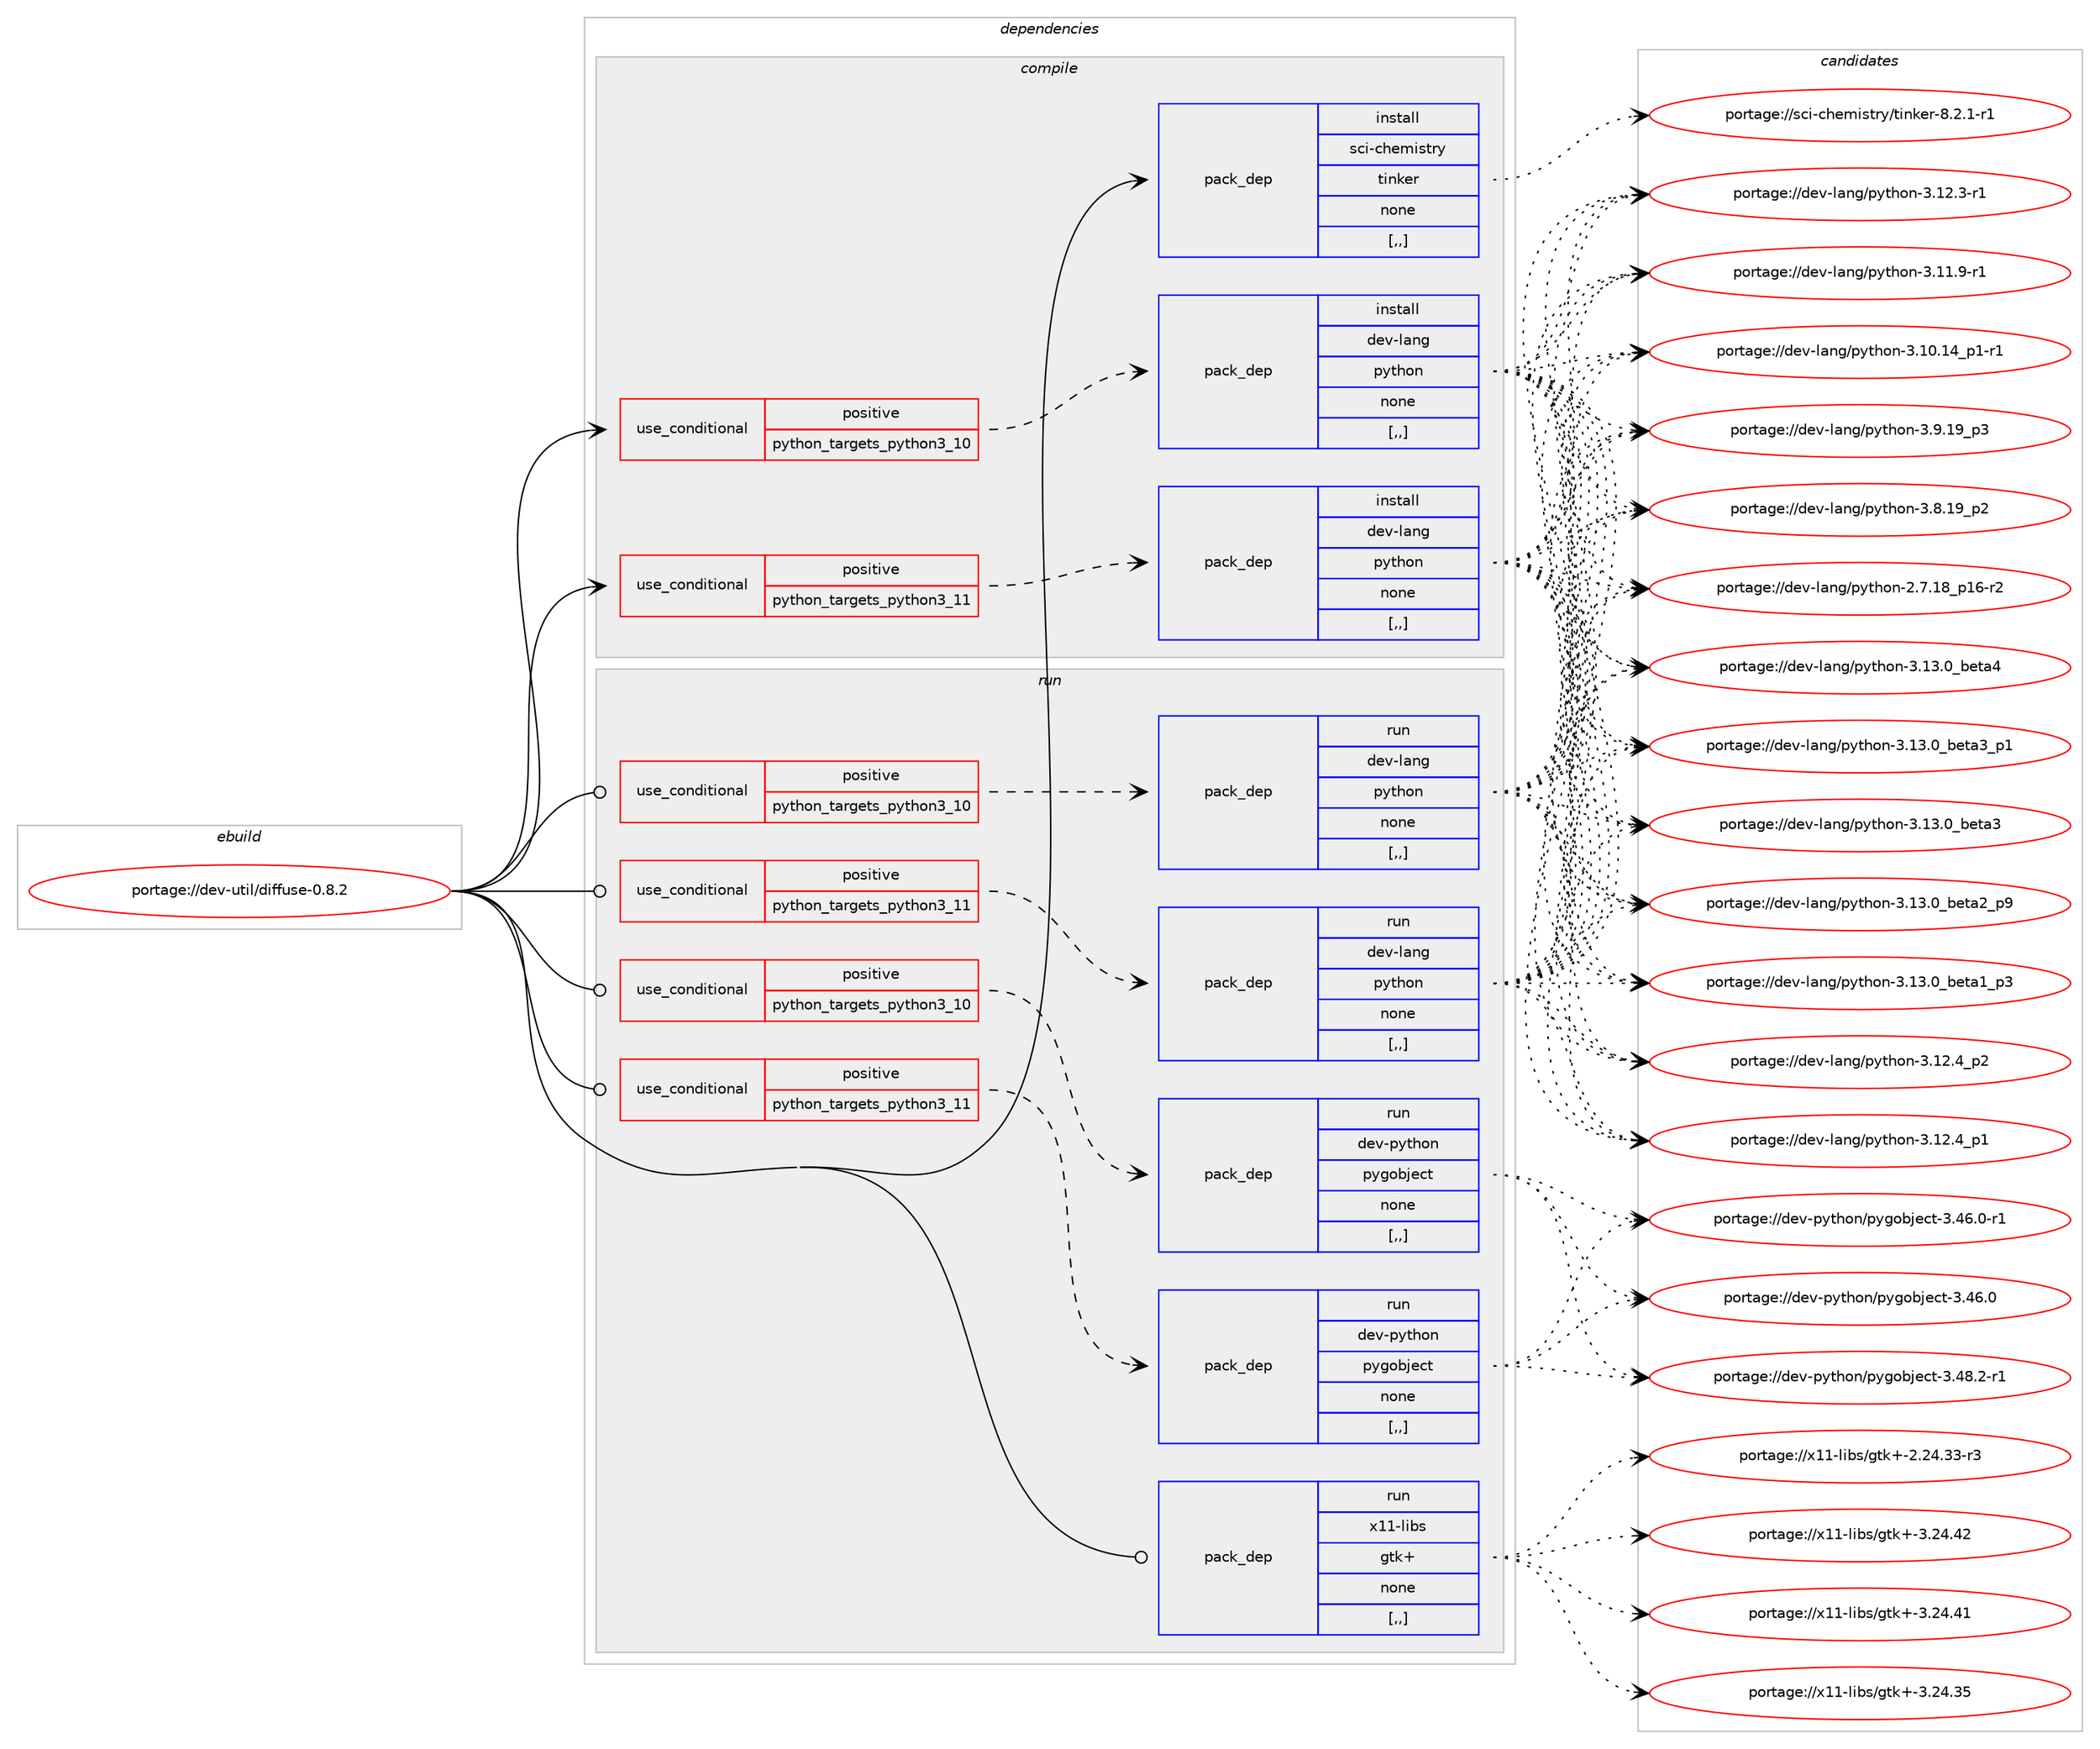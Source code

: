 digraph prolog {

# *************
# Graph options
# *************

newrank=true;
concentrate=true;
compound=true;
graph [rankdir=LR,fontname=Helvetica,fontsize=10,ranksep=1.5];#, ranksep=2.5, nodesep=0.2];
edge  [arrowhead=vee];
node  [fontname=Helvetica,fontsize=10];

# **********
# The ebuild
# **********

subgraph cluster_leftcol {
color=gray;
label=<<i>ebuild</i>>;
id [label="portage://dev-util/diffuse-0.8.2", color=red, width=4, href="../dev-util/diffuse-0.8.2.svg"];
}

# ****************
# The dependencies
# ****************

subgraph cluster_midcol {
color=gray;
label=<<i>dependencies</i>>;
subgraph cluster_compile {
fillcolor="#eeeeee";
style=filled;
label=<<i>compile</i>>;
subgraph cond60325 {
dependency213956 [label=<<TABLE BORDER="0" CELLBORDER="1" CELLSPACING="0" CELLPADDING="4"><TR><TD ROWSPAN="3" CELLPADDING="10">use_conditional</TD></TR><TR><TD>positive</TD></TR><TR><TD>python_targets_python3_10</TD></TR></TABLE>>, shape=none, color=red];
subgraph pack152228 {
dependency213957 [label=<<TABLE BORDER="0" CELLBORDER="1" CELLSPACING="0" CELLPADDING="4" WIDTH="220"><TR><TD ROWSPAN="6" CELLPADDING="30">pack_dep</TD></TR><TR><TD WIDTH="110">install</TD></TR><TR><TD>dev-lang</TD></TR><TR><TD>python</TD></TR><TR><TD>none</TD></TR><TR><TD>[,,]</TD></TR></TABLE>>, shape=none, color=blue];
}
dependency213956:e -> dependency213957:w [weight=20,style="dashed",arrowhead="vee"];
}
id:e -> dependency213956:w [weight=20,style="solid",arrowhead="vee"];
subgraph cond60326 {
dependency213958 [label=<<TABLE BORDER="0" CELLBORDER="1" CELLSPACING="0" CELLPADDING="4"><TR><TD ROWSPAN="3" CELLPADDING="10">use_conditional</TD></TR><TR><TD>positive</TD></TR><TR><TD>python_targets_python3_11</TD></TR></TABLE>>, shape=none, color=red];
subgraph pack152229 {
dependency213959 [label=<<TABLE BORDER="0" CELLBORDER="1" CELLSPACING="0" CELLPADDING="4" WIDTH="220"><TR><TD ROWSPAN="6" CELLPADDING="30">pack_dep</TD></TR><TR><TD WIDTH="110">install</TD></TR><TR><TD>dev-lang</TD></TR><TR><TD>python</TD></TR><TR><TD>none</TD></TR><TR><TD>[,,]</TD></TR></TABLE>>, shape=none, color=blue];
}
dependency213958:e -> dependency213959:w [weight=20,style="dashed",arrowhead="vee"];
}
id:e -> dependency213958:w [weight=20,style="solid",arrowhead="vee"];
subgraph pack152230 {
dependency213960 [label=<<TABLE BORDER="0" CELLBORDER="1" CELLSPACING="0" CELLPADDING="4" WIDTH="220"><TR><TD ROWSPAN="6" CELLPADDING="30">pack_dep</TD></TR><TR><TD WIDTH="110">install</TD></TR><TR><TD>sci-chemistry</TD></TR><TR><TD>tinker</TD></TR><TR><TD>none</TD></TR><TR><TD>[,,]</TD></TR></TABLE>>, shape=none, color=blue];
}
id:e -> dependency213960:w [weight=20,style="solid",arrowhead="vee"];
}
subgraph cluster_compileandrun {
fillcolor="#eeeeee";
style=filled;
label=<<i>compile and run</i>>;
}
subgraph cluster_run {
fillcolor="#eeeeee";
style=filled;
label=<<i>run</i>>;
subgraph cond60327 {
dependency213961 [label=<<TABLE BORDER="0" CELLBORDER="1" CELLSPACING="0" CELLPADDING="4"><TR><TD ROWSPAN="3" CELLPADDING="10">use_conditional</TD></TR><TR><TD>positive</TD></TR><TR><TD>python_targets_python3_10</TD></TR></TABLE>>, shape=none, color=red];
subgraph pack152231 {
dependency213962 [label=<<TABLE BORDER="0" CELLBORDER="1" CELLSPACING="0" CELLPADDING="4" WIDTH="220"><TR><TD ROWSPAN="6" CELLPADDING="30">pack_dep</TD></TR><TR><TD WIDTH="110">run</TD></TR><TR><TD>dev-lang</TD></TR><TR><TD>python</TD></TR><TR><TD>none</TD></TR><TR><TD>[,,]</TD></TR></TABLE>>, shape=none, color=blue];
}
dependency213961:e -> dependency213962:w [weight=20,style="dashed",arrowhead="vee"];
}
id:e -> dependency213961:w [weight=20,style="solid",arrowhead="odot"];
subgraph cond60328 {
dependency213963 [label=<<TABLE BORDER="0" CELLBORDER="1" CELLSPACING="0" CELLPADDING="4"><TR><TD ROWSPAN="3" CELLPADDING="10">use_conditional</TD></TR><TR><TD>positive</TD></TR><TR><TD>python_targets_python3_10</TD></TR></TABLE>>, shape=none, color=red];
subgraph pack152232 {
dependency213964 [label=<<TABLE BORDER="0" CELLBORDER="1" CELLSPACING="0" CELLPADDING="4" WIDTH="220"><TR><TD ROWSPAN="6" CELLPADDING="30">pack_dep</TD></TR><TR><TD WIDTH="110">run</TD></TR><TR><TD>dev-python</TD></TR><TR><TD>pygobject</TD></TR><TR><TD>none</TD></TR><TR><TD>[,,]</TD></TR></TABLE>>, shape=none, color=blue];
}
dependency213963:e -> dependency213964:w [weight=20,style="dashed",arrowhead="vee"];
}
id:e -> dependency213963:w [weight=20,style="solid",arrowhead="odot"];
subgraph cond60329 {
dependency213965 [label=<<TABLE BORDER="0" CELLBORDER="1" CELLSPACING="0" CELLPADDING="4"><TR><TD ROWSPAN="3" CELLPADDING="10">use_conditional</TD></TR><TR><TD>positive</TD></TR><TR><TD>python_targets_python3_11</TD></TR></TABLE>>, shape=none, color=red];
subgraph pack152233 {
dependency213966 [label=<<TABLE BORDER="0" CELLBORDER="1" CELLSPACING="0" CELLPADDING="4" WIDTH="220"><TR><TD ROWSPAN="6" CELLPADDING="30">pack_dep</TD></TR><TR><TD WIDTH="110">run</TD></TR><TR><TD>dev-lang</TD></TR><TR><TD>python</TD></TR><TR><TD>none</TD></TR><TR><TD>[,,]</TD></TR></TABLE>>, shape=none, color=blue];
}
dependency213965:e -> dependency213966:w [weight=20,style="dashed",arrowhead="vee"];
}
id:e -> dependency213965:w [weight=20,style="solid",arrowhead="odot"];
subgraph cond60330 {
dependency213967 [label=<<TABLE BORDER="0" CELLBORDER="1" CELLSPACING="0" CELLPADDING="4"><TR><TD ROWSPAN="3" CELLPADDING="10">use_conditional</TD></TR><TR><TD>positive</TD></TR><TR><TD>python_targets_python3_11</TD></TR></TABLE>>, shape=none, color=red];
subgraph pack152234 {
dependency213968 [label=<<TABLE BORDER="0" CELLBORDER="1" CELLSPACING="0" CELLPADDING="4" WIDTH="220"><TR><TD ROWSPAN="6" CELLPADDING="30">pack_dep</TD></TR><TR><TD WIDTH="110">run</TD></TR><TR><TD>dev-python</TD></TR><TR><TD>pygobject</TD></TR><TR><TD>none</TD></TR><TR><TD>[,,]</TD></TR></TABLE>>, shape=none, color=blue];
}
dependency213967:e -> dependency213968:w [weight=20,style="dashed",arrowhead="vee"];
}
id:e -> dependency213967:w [weight=20,style="solid",arrowhead="odot"];
subgraph pack152235 {
dependency213969 [label=<<TABLE BORDER="0" CELLBORDER="1" CELLSPACING="0" CELLPADDING="4" WIDTH="220"><TR><TD ROWSPAN="6" CELLPADDING="30">pack_dep</TD></TR><TR><TD WIDTH="110">run</TD></TR><TR><TD>x11-libs</TD></TR><TR><TD>gtk+</TD></TR><TR><TD>none</TD></TR><TR><TD>[,,]</TD></TR></TABLE>>, shape=none, color=blue];
}
id:e -> dependency213969:w [weight=20,style="solid",arrowhead="odot"];
}
}

# **************
# The candidates
# **************

subgraph cluster_choices {
rank=same;
color=gray;
label=<<i>candidates</i>>;

subgraph choice152228 {
color=black;
nodesep=1;
choice1001011184510897110103471121211161041111104551464951464895981011169752 [label="portage://dev-lang/python-3.13.0_beta4", color=red, width=4,href="../dev-lang/python-3.13.0_beta4.svg"];
choice10010111845108971101034711212111610411111045514649514648959810111697519511249 [label="portage://dev-lang/python-3.13.0_beta3_p1", color=red, width=4,href="../dev-lang/python-3.13.0_beta3_p1.svg"];
choice1001011184510897110103471121211161041111104551464951464895981011169751 [label="portage://dev-lang/python-3.13.0_beta3", color=red, width=4,href="../dev-lang/python-3.13.0_beta3.svg"];
choice10010111845108971101034711212111610411111045514649514648959810111697509511257 [label="portage://dev-lang/python-3.13.0_beta2_p9", color=red, width=4,href="../dev-lang/python-3.13.0_beta2_p9.svg"];
choice10010111845108971101034711212111610411111045514649514648959810111697499511251 [label="portage://dev-lang/python-3.13.0_beta1_p3", color=red, width=4,href="../dev-lang/python-3.13.0_beta1_p3.svg"];
choice100101118451089711010347112121116104111110455146495046529511250 [label="portage://dev-lang/python-3.12.4_p2", color=red, width=4,href="../dev-lang/python-3.12.4_p2.svg"];
choice100101118451089711010347112121116104111110455146495046529511249 [label="portage://dev-lang/python-3.12.4_p1", color=red, width=4,href="../dev-lang/python-3.12.4_p1.svg"];
choice100101118451089711010347112121116104111110455146495046514511449 [label="portage://dev-lang/python-3.12.3-r1", color=red, width=4,href="../dev-lang/python-3.12.3-r1.svg"];
choice100101118451089711010347112121116104111110455146494946574511449 [label="portage://dev-lang/python-3.11.9-r1", color=red, width=4,href="../dev-lang/python-3.11.9-r1.svg"];
choice100101118451089711010347112121116104111110455146494846495295112494511449 [label="portage://dev-lang/python-3.10.14_p1-r1", color=red, width=4,href="../dev-lang/python-3.10.14_p1-r1.svg"];
choice100101118451089711010347112121116104111110455146574649579511251 [label="portage://dev-lang/python-3.9.19_p3", color=red, width=4,href="../dev-lang/python-3.9.19_p3.svg"];
choice100101118451089711010347112121116104111110455146564649579511250 [label="portage://dev-lang/python-3.8.19_p2", color=red, width=4,href="../dev-lang/python-3.8.19_p2.svg"];
choice100101118451089711010347112121116104111110455046554649569511249544511450 [label="portage://dev-lang/python-2.7.18_p16-r2", color=red, width=4,href="../dev-lang/python-2.7.18_p16-r2.svg"];
dependency213957:e -> choice1001011184510897110103471121211161041111104551464951464895981011169752:w [style=dotted,weight="100"];
dependency213957:e -> choice10010111845108971101034711212111610411111045514649514648959810111697519511249:w [style=dotted,weight="100"];
dependency213957:e -> choice1001011184510897110103471121211161041111104551464951464895981011169751:w [style=dotted,weight="100"];
dependency213957:e -> choice10010111845108971101034711212111610411111045514649514648959810111697509511257:w [style=dotted,weight="100"];
dependency213957:e -> choice10010111845108971101034711212111610411111045514649514648959810111697499511251:w [style=dotted,weight="100"];
dependency213957:e -> choice100101118451089711010347112121116104111110455146495046529511250:w [style=dotted,weight="100"];
dependency213957:e -> choice100101118451089711010347112121116104111110455146495046529511249:w [style=dotted,weight="100"];
dependency213957:e -> choice100101118451089711010347112121116104111110455146495046514511449:w [style=dotted,weight="100"];
dependency213957:e -> choice100101118451089711010347112121116104111110455146494946574511449:w [style=dotted,weight="100"];
dependency213957:e -> choice100101118451089711010347112121116104111110455146494846495295112494511449:w [style=dotted,weight="100"];
dependency213957:e -> choice100101118451089711010347112121116104111110455146574649579511251:w [style=dotted,weight="100"];
dependency213957:e -> choice100101118451089711010347112121116104111110455146564649579511250:w [style=dotted,weight="100"];
dependency213957:e -> choice100101118451089711010347112121116104111110455046554649569511249544511450:w [style=dotted,weight="100"];
}
subgraph choice152229 {
color=black;
nodesep=1;
choice1001011184510897110103471121211161041111104551464951464895981011169752 [label="portage://dev-lang/python-3.13.0_beta4", color=red, width=4,href="../dev-lang/python-3.13.0_beta4.svg"];
choice10010111845108971101034711212111610411111045514649514648959810111697519511249 [label="portage://dev-lang/python-3.13.0_beta3_p1", color=red, width=4,href="../dev-lang/python-3.13.0_beta3_p1.svg"];
choice1001011184510897110103471121211161041111104551464951464895981011169751 [label="portage://dev-lang/python-3.13.0_beta3", color=red, width=4,href="../dev-lang/python-3.13.0_beta3.svg"];
choice10010111845108971101034711212111610411111045514649514648959810111697509511257 [label="portage://dev-lang/python-3.13.0_beta2_p9", color=red, width=4,href="../dev-lang/python-3.13.0_beta2_p9.svg"];
choice10010111845108971101034711212111610411111045514649514648959810111697499511251 [label="portage://dev-lang/python-3.13.0_beta1_p3", color=red, width=4,href="../dev-lang/python-3.13.0_beta1_p3.svg"];
choice100101118451089711010347112121116104111110455146495046529511250 [label="portage://dev-lang/python-3.12.4_p2", color=red, width=4,href="../dev-lang/python-3.12.4_p2.svg"];
choice100101118451089711010347112121116104111110455146495046529511249 [label="portage://dev-lang/python-3.12.4_p1", color=red, width=4,href="../dev-lang/python-3.12.4_p1.svg"];
choice100101118451089711010347112121116104111110455146495046514511449 [label="portage://dev-lang/python-3.12.3-r1", color=red, width=4,href="../dev-lang/python-3.12.3-r1.svg"];
choice100101118451089711010347112121116104111110455146494946574511449 [label="portage://dev-lang/python-3.11.9-r1", color=red, width=4,href="../dev-lang/python-3.11.9-r1.svg"];
choice100101118451089711010347112121116104111110455146494846495295112494511449 [label="portage://dev-lang/python-3.10.14_p1-r1", color=red, width=4,href="../dev-lang/python-3.10.14_p1-r1.svg"];
choice100101118451089711010347112121116104111110455146574649579511251 [label="portage://dev-lang/python-3.9.19_p3", color=red, width=4,href="../dev-lang/python-3.9.19_p3.svg"];
choice100101118451089711010347112121116104111110455146564649579511250 [label="portage://dev-lang/python-3.8.19_p2", color=red, width=4,href="../dev-lang/python-3.8.19_p2.svg"];
choice100101118451089711010347112121116104111110455046554649569511249544511450 [label="portage://dev-lang/python-2.7.18_p16-r2", color=red, width=4,href="../dev-lang/python-2.7.18_p16-r2.svg"];
dependency213959:e -> choice1001011184510897110103471121211161041111104551464951464895981011169752:w [style=dotted,weight="100"];
dependency213959:e -> choice10010111845108971101034711212111610411111045514649514648959810111697519511249:w [style=dotted,weight="100"];
dependency213959:e -> choice1001011184510897110103471121211161041111104551464951464895981011169751:w [style=dotted,weight="100"];
dependency213959:e -> choice10010111845108971101034711212111610411111045514649514648959810111697509511257:w [style=dotted,weight="100"];
dependency213959:e -> choice10010111845108971101034711212111610411111045514649514648959810111697499511251:w [style=dotted,weight="100"];
dependency213959:e -> choice100101118451089711010347112121116104111110455146495046529511250:w [style=dotted,weight="100"];
dependency213959:e -> choice100101118451089711010347112121116104111110455146495046529511249:w [style=dotted,weight="100"];
dependency213959:e -> choice100101118451089711010347112121116104111110455146495046514511449:w [style=dotted,weight="100"];
dependency213959:e -> choice100101118451089711010347112121116104111110455146494946574511449:w [style=dotted,weight="100"];
dependency213959:e -> choice100101118451089711010347112121116104111110455146494846495295112494511449:w [style=dotted,weight="100"];
dependency213959:e -> choice100101118451089711010347112121116104111110455146574649579511251:w [style=dotted,weight="100"];
dependency213959:e -> choice100101118451089711010347112121116104111110455146564649579511250:w [style=dotted,weight="100"];
dependency213959:e -> choice100101118451089711010347112121116104111110455046554649569511249544511450:w [style=dotted,weight="100"];
}
subgraph choice152230 {
color=black;
nodesep=1;
choice115991054599104101109105115116114121471161051101071011144556465046494511449 [label="portage://sci-chemistry/tinker-8.2.1-r1", color=red, width=4,href="../sci-chemistry/tinker-8.2.1-r1.svg"];
dependency213960:e -> choice115991054599104101109105115116114121471161051101071011144556465046494511449:w [style=dotted,weight="100"];
}
subgraph choice152231 {
color=black;
nodesep=1;
choice1001011184510897110103471121211161041111104551464951464895981011169752 [label="portage://dev-lang/python-3.13.0_beta4", color=red, width=4,href="../dev-lang/python-3.13.0_beta4.svg"];
choice10010111845108971101034711212111610411111045514649514648959810111697519511249 [label="portage://dev-lang/python-3.13.0_beta3_p1", color=red, width=4,href="../dev-lang/python-3.13.0_beta3_p1.svg"];
choice1001011184510897110103471121211161041111104551464951464895981011169751 [label="portage://dev-lang/python-3.13.0_beta3", color=red, width=4,href="../dev-lang/python-3.13.0_beta3.svg"];
choice10010111845108971101034711212111610411111045514649514648959810111697509511257 [label="portage://dev-lang/python-3.13.0_beta2_p9", color=red, width=4,href="../dev-lang/python-3.13.0_beta2_p9.svg"];
choice10010111845108971101034711212111610411111045514649514648959810111697499511251 [label="portage://dev-lang/python-3.13.0_beta1_p3", color=red, width=4,href="../dev-lang/python-3.13.0_beta1_p3.svg"];
choice100101118451089711010347112121116104111110455146495046529511250 [label="portage://dev-lang/python-3.12.4_p2", color=red, width=4,href="../dev-lang/python-3.12.4_p2.svg"];
choice100101118451089711010347112121116104111110455146495046529511249 [label="portage://dev-lang/python-3.12.4_p1", color=red, width=4,href="../dev-lang/python-3.12.4_p1.svg"];
choice100101118451089711010347112121116104111110455146495046514511449 [label="portage://dev-lang/python-3.12.3-r1", color=red, width=4,href="../dev-lang/python-3.12.3-r1.svg"];
choice100101118451089711010347112121116104111110455146494946574511449 [label="portage://dev-lang/python-3.11.9-r1", color=red, width=4,href="../dev-lang/python-3.11.9-r1.svg"];
choice100101118451089711010347112121116104111110455146494846495295112494511449 [label="portage://dev-lang/python-3.10.14_p1-r1", color=red, width=4,href="../dev-lang/python-3.10.14_p1-r1.svg"];
choice100101118451089711010347112121116104111110455146574649579511251 [label="portage://dev-lang/python-3.9.19_p3", color=red, width=4,href="../dev-lang/python-3.9.19_p3.svg"];
choice100101118451089711010347112121116104111110455146564649579511250 [label="portage://dev-lang/python-3.8.19_p2", color=red, width=4,href="../dev-lang/python-3.8.19_p2.svg"];
choice100101118451089711010347112121116104111110455046554649569511249544511450 [label="portage://dev-lang/python-2.7.18_p16-r2", color=red, width=4,href="../dev-lang/python-2.7.18_p16-r2.svg"];
dependency213962:e -> choice1001011184510897110103471121211161041111104551464951464895981011169752:w [style=dotted,weight="100"];
dependency213962:e -> choice10010111845108971101034711212111610411111045514649514648959810111697519511249:w [style=dotted,weight="100"];
dependency213962:e -> choice1001011184510897110103471121211161041111104551464951464895981011169751:w [style=dotted,weight="100"];
dependency213962:e -> choice10010111845108971101034711212111610411111045514649514648959810111697509511257:w [style=dotted,weight="100"];
dependency213962:e -> choice10010111845108971101034711212111610411111045514649514648959810111697499511251:w [style=dotted,weight="100"];
dependency213962:e -> choice100101118451089711010347112121116104111110455146495046529511250:w [style=dotted,weight="100"];
dependency213962:e -> choice100101118451089711010347112121116104111110455146495046529511249:w [style=dotted,weight="100"];
dependency213962:e -> choice100101118451089711010347112121116104111110455146495046514511449:w [style=dotted,weight="100"];
dependency213962:e -> choice100101118451089711010347112121116104111110455146494946574511449:w [style=dotted,weight="100"];
dependency213962:e -> choice100101118451089711010347112121116104111110455146494846495295112494511449:w [style=dotted,weight="100"];
dependency213962:e -> choice100101118451089711010347112121116104111110455146574649579511251:w [style=dotted,weight="100"];
dependency213962:e -> choice100101118451089711010347112121116104111110455146564649579511250:w [style=dotted,weight="100"];
dependency213962:e -> choice100101118451089711010347112121116104111110455046554649569511249544511450:w [style=dotted,weight="100"];
}
subgraph choice152232 {
color=black;
nodesep=1;
choice10010111845112121116104111110471121211031119810610199116455146525646504511449 [label="portage://dev-python/pygobject-3.48.2-r1", color=red, width=4,href="../dev-python/pygobject-3.48.2-r1.svg"];
choice10010111845112121116104111110471121211031119810610199116455146525446484511449 [label="portage://dev-python/pygobject-3.46.0-r1", color=red, width=4,href="../dev-python/pygobject-3.46.0-r1.svg"];
choice1001011184511212111610411111047112121103111981061019911645514652544648 [label="portage://dev-python/pygobject-3.46.0", color=red, width=4,href="../dev-python/pygobject-3.46.0.svg"];
dependency213964:e -> choice10010111845112121116104111110471121211031119810610199116455146525646504511449:w [style=dotted,weight="100"];
dependency213964:e -> choice10010111845112121116104111110471121211031119810610199116455146525446484511449:w [style=dotted,weight="100"];
dependency213964:e -> choice1001011184511212111610411111047112121103111981061019911645514652544648:w [style=dotted,weight="100"];
}
subgraph choice152233 {
color=black;
nodesep=1;
choice1001011184510897110103471121211161041111104551464951464895981011169752 [label="portage://dev-lang/python-3.13.0_beta4", color=red, width=4,href="../dev-lang/python-3.13.0_beta4.svg"];
choice10010111845108971101034711212111610411111045514649514648959810111697519511249 [label="portage://dev-lang/python-3.13.0_beta3_p1", color=red, width=4,href="../dev-lang/python-3.13.0_beta3_p1.svg"];
choice1001011184510897110103471121211161041111104551464951464895981011169751 [label="portage://dev-lang/python-3.13.0_beta3", color=red, width=4,href="../dev-lang/python-3.13.0_beta3.svg"];
choice10010111845108971101034711212111610411111045514649514648959810111697509511257 [label="portage://dev-lang/python-3.13.0_beta2_p9", color=red, width=4,href="../dev-lang/python-3.13.0_beta2_p9.svg"];
choice10010111845108971101034711212111610411111045514649514648959810111697499511251 [label="portage://dev-lang/python-3.13.0_beta1_p3", color=red, width=4,href="../dev-lang/python-3.13.0_beta1_p3.svg"];
choice100101118451089711010347112121116104111110455146495046529511250 [label="portage://dev-lang/python-3.12.4_p2", color=red, width=4,href="../dev-lang/python-3.12.4_p2.svg"];
choice100101118451089711010347112121116104111110455146495046529511249 [label="portage://dev-lang/python-3.12.4_p1", color=red, width=4,href="../dev-lang/python-3.12.4_p1.svg"];
choice100101118451089711010347112121116104111110455146495046514511449 [label="portage://dev-lang/python-3.12.3-r1", color=red, width=4,href="../dev-lang/python-3.12.3-r1.svg"];
choice100101118451089711010347112121116104111110455146494946574511449 [label="portage://dev-lang/python-3.11.9-r1", color=red, width=4,href="../dev-lang/python-3.11.9-r1.svg"];
choice100101118451089711010347112121116104111110455146494846495295112494511449 [label="portage://dev-lang/python-3.10.14_p1-r1", color=red, width=4,href="../dev-lang/python-3.10.14_p1-r1.svg"];
choice100101118451089711010347112121116104111110455146574649579511251 [label="portage://dev-lang/python-3.9.19_p3", color=red, width=4,href="../dev-lang/python-3.9.19_p3.svg"];
choice100101118451089711010347112121116104111110455146564649579511250 [label="portage://dev-lang/python-3.8.19_p2", color=red, width=4,href="../dev-lang/python-3.8.19_p2.svg"];
choice100101118451089711010347112121116104111110455046554649569511249544511450 [label="portage://dev-lang/python-2.7.18_p16-r2", color=red, width=4,href="../dev-lang/python-2.7.18_p16-r2.svg"];
dependency213966:e -> choice1001011184510897110103471121211161041111104551464951464895981011169752:w [style=dotted,weight="100"];
dependency213966:e -> choice10010111845108971101034711212111610411111045514649514648959810111697519511249:w [style=dotted,weight="100"];
dependency213966:e -> choice1001011184510897110103471121211161041111104551464951464895981011169751:w [style=dotted,weight="100"];
dependency213966:e -> choice10010111845108971101034711212111610411111045514649514648959810111697509511257:w [style=dotted,weight="100"];
dependency213966:e -> choice10010111845108971101034711212111610411111045514649514648959810111697499511251:w [style=dotted,weight="100"];
dependency213966:e -> choice100101118451089711010347112121116104111110455146495046529511250:w [style=dotted,weight="100"];
dependency213966:e -> choice100101118451089711010347112121116104111110455146495046529511249:w [style=dotted,weight="100"];
dependency213966:e -> choice100101118451089711010347112121116104111110455146495046514511449:w [style=dotted,weight="100"];
dependency213966:e -> choice100101118451089711010347112121116104111110455146494946574511449:w [style=dotted,weight="100"];
dependency213966:e -> choice100101118451089711010347112121116104111110455146494846495295112494511449:w [style=dotted,weight="100"];
dependency213966:e -> choice100101118451089711010347112121116104111110455146574649579511251:w [style=dotted,weight="100"];
dependency213966:e -> choice100101118451089711010347112121116104111110455146564649579511250:w [style=dotted,weight="100"];
dependency213966:e -> choice100101118451089711010347112121116104111110455046554649569511249544511450:w [style=dotted,weight="100"];
}
subgraph choice152234 {
color=black;
nodesep=1;
choice10010111845112121116104111110471121211031119810610199116455146525646504511449 [label="portage://dev-python/pygobject-3.48.2-r1", color=red, width=4,href="../dev-python/pygobject-3.48.2-r1.svg"];
choice10010111845112121116104111110471121211031119810610199116455146525446484511449 [label="portage://dev-python/pygobject-3.46.0-r1", color=red, width=4,href="../dev-python/pygobject-3.46.0-r1.svg"];
choice1001011184511212111610411111047112121103111981061019911645514652544648 [label="portage://dev-python/pygobject-3.46.0", color=red, width=4,href="../dev-python/pygobject-3.46.0.svg"];
dependency213968:e -> choice10010111845112121116104111110471121211031119810610199116455146525646504511449:w [style=dotted,weight="100"];
dependency213968:e -> choice10010111845112121116104111110471121211031119810610199116455146525446484511449:w [style=dotted,weight="100"];
dependency213968:e -> choice1001011184511212111610411111047112121103111981061019911645514652544648:w [style=dotted,weight="100"];
}
subgraph choice152235 {
color=black;
nodesep=1;
choice1204949451081059811547103116107434551465052465250 [label="portage://x11-libs/gtk+-3.24.42", color=red, width=4,href="../x11-libs/gtk+-3.24.42.svg"];
choice1204949451081059811547103116107434551465052465249 [label="portage://x11-libs/gtk+-3.24.41", color=red, width=4,href="../x11-libs/gtk+-3.24.41.svg"];
choice1204949451081059811547103116107434551465052465153 [label="portage://x11-libs/gtk+-3.24.35", color=red, width=4,href="../x11-libs/gtk+-3.24.35.svg"];
choice12049494510810598115471031161074345504650524651514511451 [label="portage://x11-libs/gtk+-2.24.33-r3", color=red, width=4,href="../x11-libs/gtk+-2.24.33-r3.svg"];
dependency213969:e -> choice1204949451081059811547103116107434551465052465250:w [style=dotted,weight="100"];
dependency213969:e -> choice1204949451081059811547103116107434551465052465249:w [style=dotted,weight="100"];
dependency213969:e -> choice1204949451081059811547103116107434551465052465153:w [style=dotted,weight="100"];
dependency213969:e -> choice12049494510810598115471031161074345504650524651514511451:w [style=dotted,weight="100"];
}
}

}

